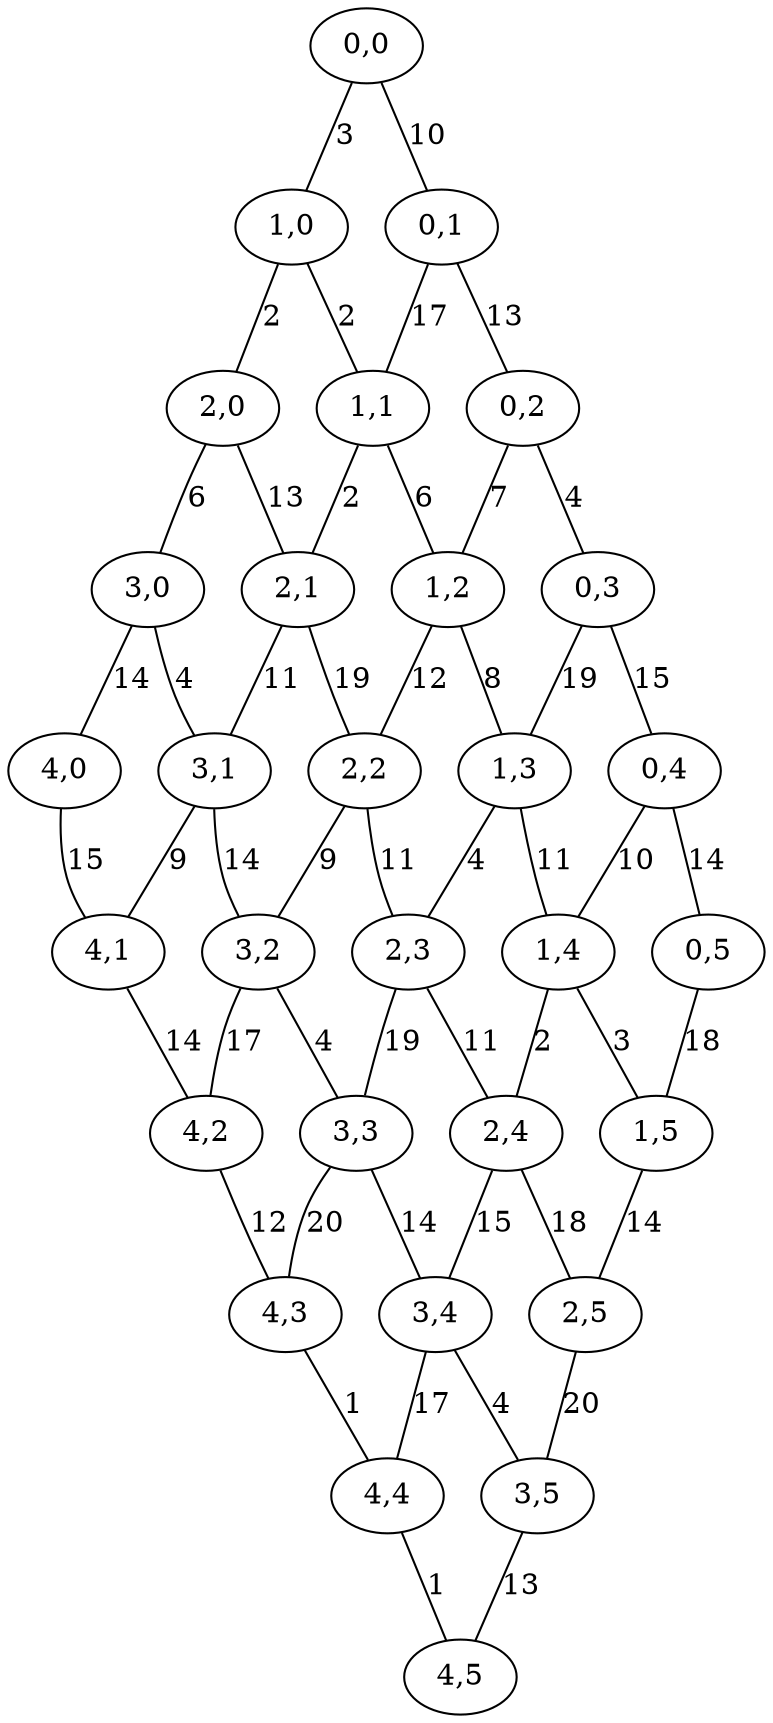 graph G {
    "0,0" -- "1,0" [label="3"];
    "0,0" -- "0,1" [label="10"];
    "0,1" -- "1,1" [label="17"];
    "0,1" -- "0,2" [label="13"];
    "0,2" -- "1,2" [label="7"];
    "0,2" -- "0,3" [label="4"];
    "0,3" -- "1,3" [label="19"];
    "0,3" -- "0,4" [label="15"];
    "0,4" -- "1,4" [label="10"];
    "0,4" -- "0,5" [label="14"];
    "0,5" -- "1,5" [label="18"];
    "1,0" -- "2,0" [label="2"];
    "1,0" -- "1,1" [label="2"];
    "1,1" -- "2,1" [label="2"];
    "1,1" -- "1,2" [label="6"];
    "1,2" -- "2,2" [label="12"];
    "1,2" -- "1,3" [label="8"];
    "1,3" -- "2,3" [label="4"];
    "1,3" -- "1,4" [label="11"];
    "1,4" -- "2,4" [label="2"];
    "1,4" -- "1,5" [label="3"];
    "1,5" -- "2,5" [label="14"];
    "2,0" -- "3,0" [label="6"];
    "2,0" -- "2,1" [label="13"];
    "2,1" -- "3,1" [label="11"];
    "2,1" -- "2,2" [label="19"];
    "2,2" -- "3,2" [label="9"];
    "2,2" -- "2,3" [label="11"];
    "2,3" -- "3,3" [label="19"];
    "2,3" -- "2,4" [label="11"];
    "2,4" -- "3,4" [label="15"];
    "2,4" -- "2,5" [label="18"];
    "2,5" -- "3,5" [label="20"];
    "3,0" -- "4,0" [label="14"];
    "3,0" -- "3,1" [label="4"];
    "3,1" -- "4,1" [label="9"];
    "3,1" -- "3,2" [label="14"];
    "3,2" -- "4,2" [label="17"];
    "3,2" -- "3,3" [label="4"];
    "3,3" -- "4,3" [label="20"];
    "3,3" -- "3,4" [label="14"];
    "3,4" -- "4,4" [label="17"];
    "3,4" -- "3,5" [label="4"];
    "3,5" -- "4,5" [label="13"];
    "4,0" -- "4,1" [label="15"];
    "4,1" -- "4,2" [label="14"];
    "4,2" -- "4,3" [label="12"];
    "4,3" -- "4,4" [label="1"];
    "4,4" -- "4,5" [label="1"];
}
